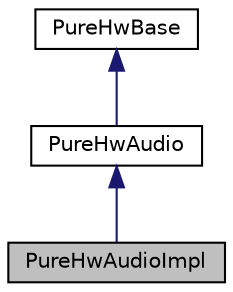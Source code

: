 digraph "PureHwAudioImpl"
{
 // LATEX_PDF_SIZE
  edge [fontname="Helvetica",fontsize="10",labelfontname="Helvetica",labelfontsize="10"];
  node [fontname="Helvetica",fontsize="10",shape=record];
  Node1 [label="PureHwAudioImpl",height=0.2,width=0.4,color="black", fillcolor="grey75", style="filled", fontcolor="black",tooltip=" "];
  Node2 -> Node1 [dir="back",color="midnightblue",fontsize="10",style="solid",fontname="Helvetica"];
  Node2 [label="PureHwAudio",height=0.2,width=0.4,color="black", fillcolor="white", style="filled",URL="$class_pure_hw_audio.html",tooltip="Pure audio capabilities class."];
  Node3 -> Node2 [dir="back",color="midnightblue",fontsize="10",style="solid",fontname="Helvetica"];
  Node3 [label="PureHwBase",height=0.2,width=0.4,color="black", fillcolor="white", style="filled",URL="$class_pure_hw_base.html",tooltip="Base class for Pure hardware classes."];
}
